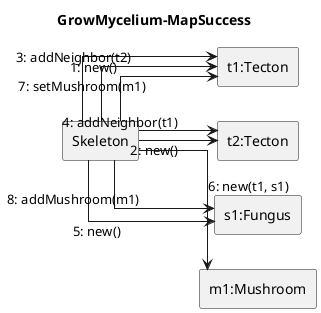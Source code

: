 @startuml Grow-mycelium/map-success
skinparam linetype ortho
left to right direction
title GrowMycelium-MapSuccess

rectangle Skeleton

rectangle "t1:Tecton" as t1
rectangle "t2:Tecton" as t2
rectangle "s1:Fungus" as s1
rectangle "m1:Mushroom" as m1

Skeleton --> t1: 1: new()
Skeleton --> t2: 2: new()
Skeleton --> t1: 3: addNeighbor(t2)
Skeleton --> t2: 4: addNeighbor(t1)
Skeleton --> s1 : 5: new()
Skeleton --> m1: 6: new(t1, s1)
Skeleton --> t1 : 7: setMushroom(m1)
Skeleton --> s1: 8: addMushroom(m1)

@enduml